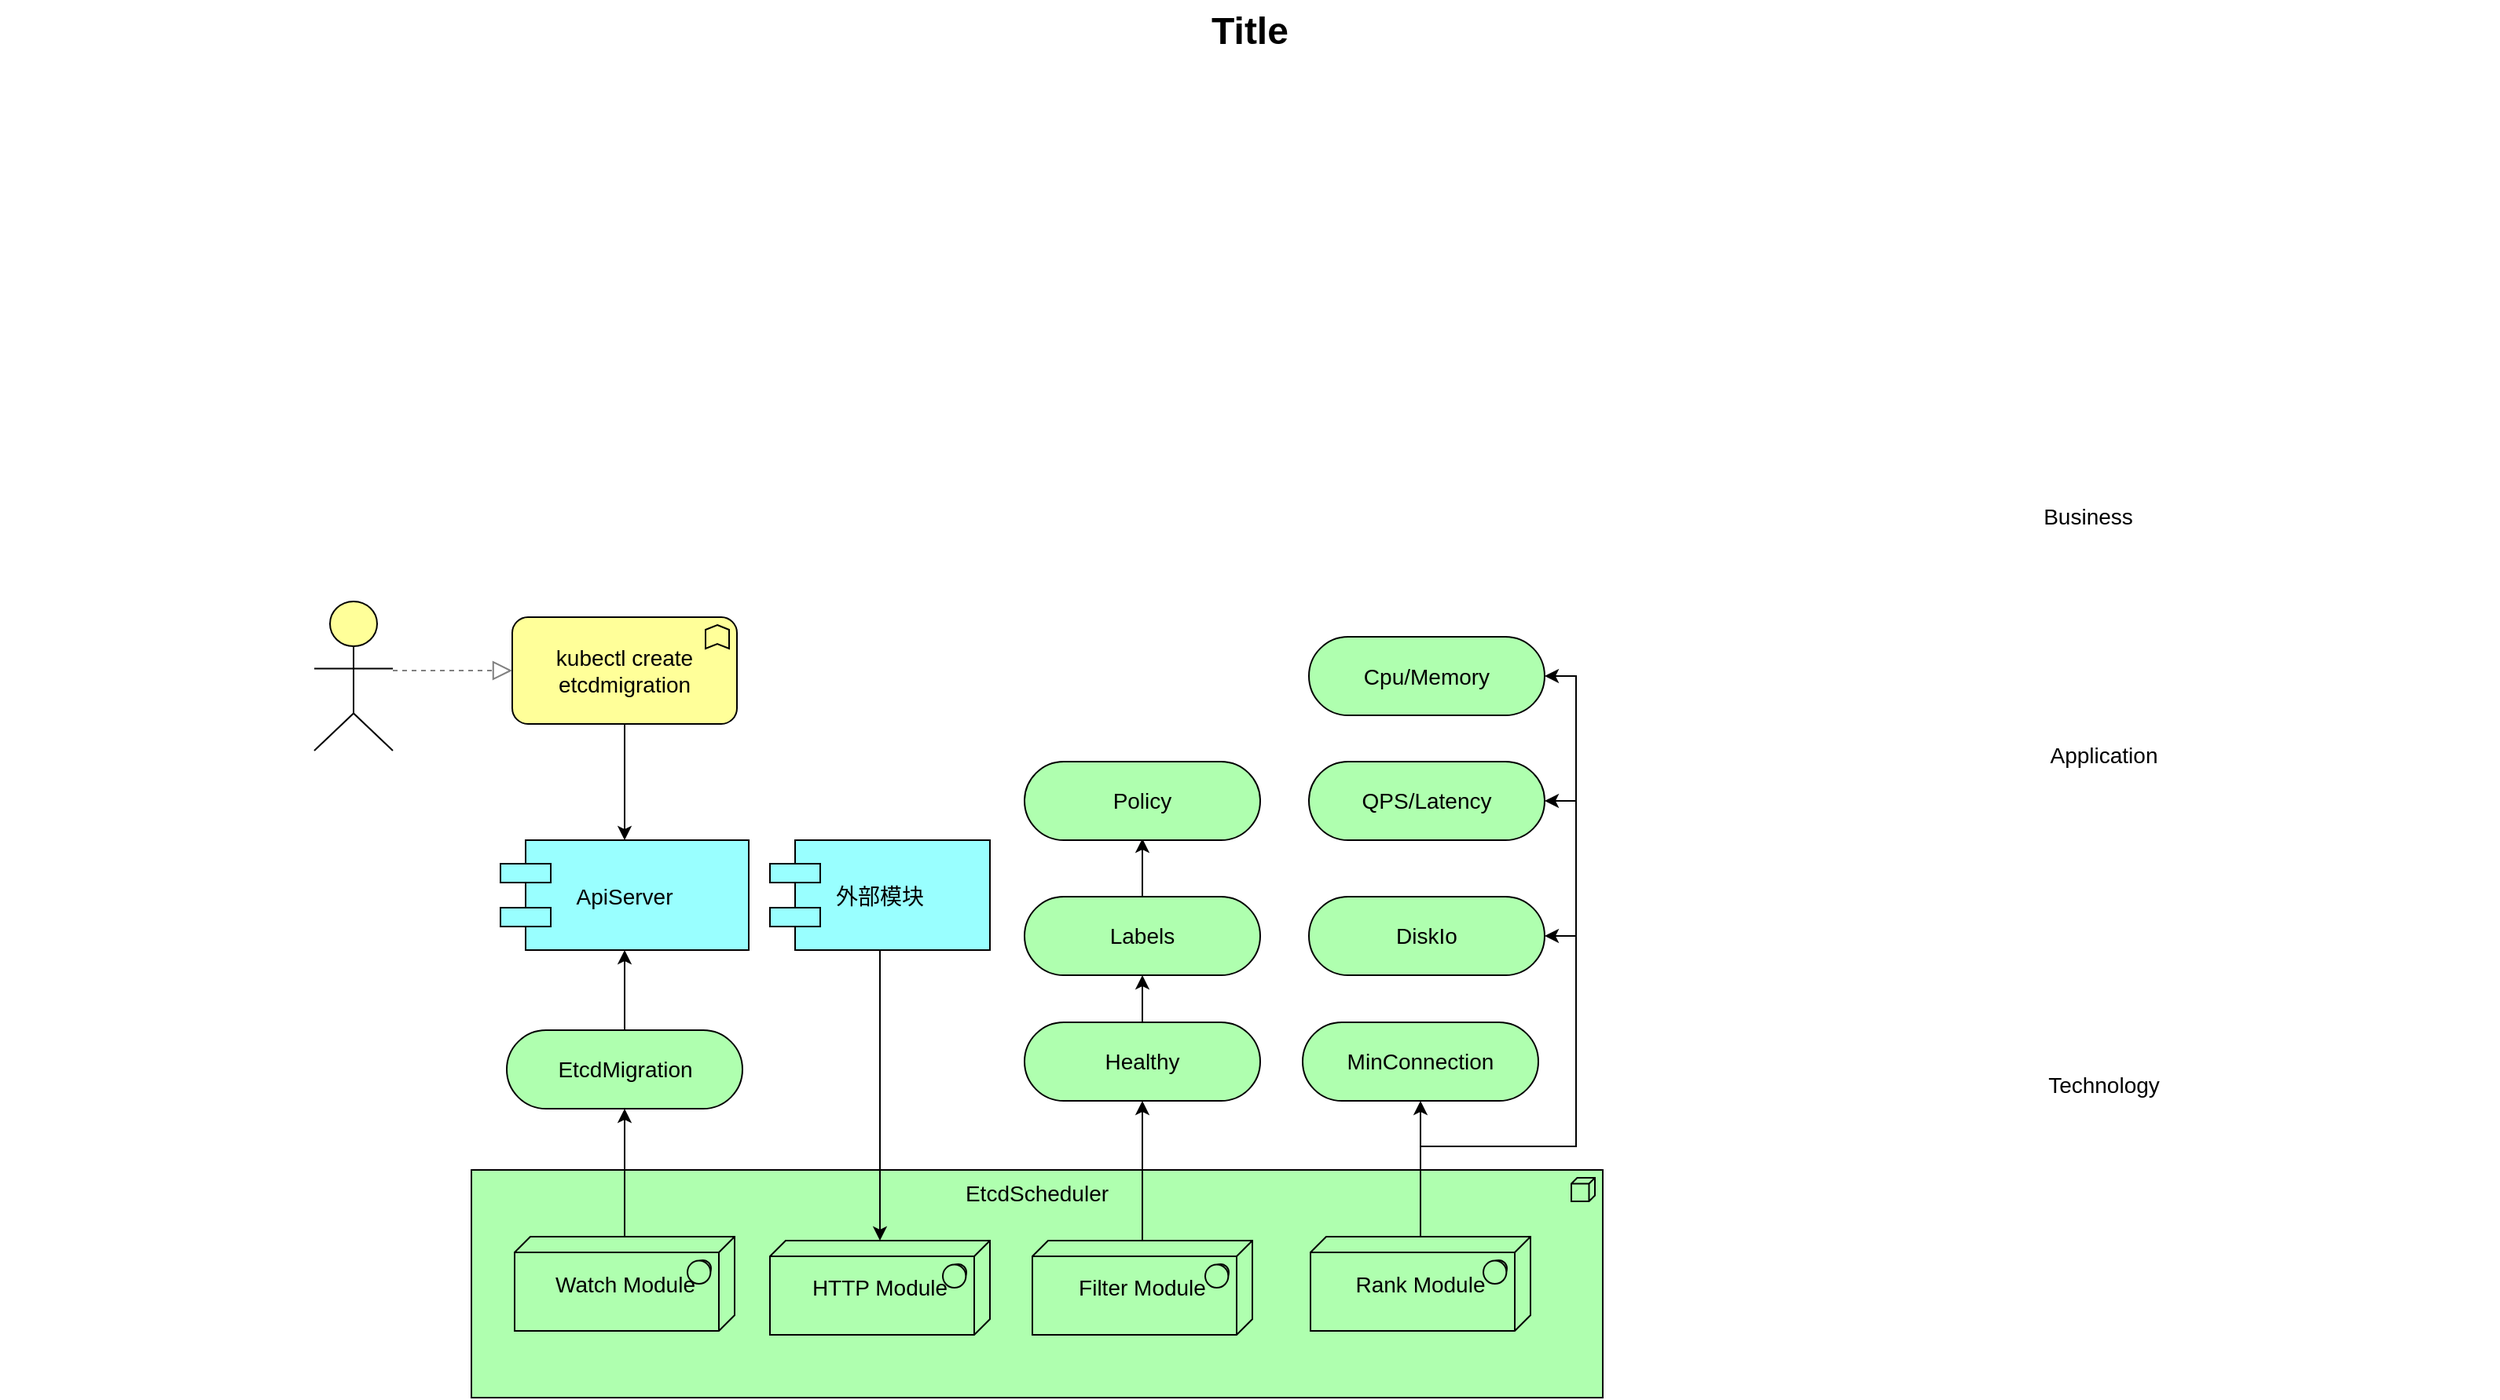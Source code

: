 <mxfile version="12.3.6" type="github" pages="1">
  <diagram id="6I0OCvxSQrVGMHxT2VVA" name="Page-1">
    <mxGraphModel dx="2062" dy="1105" grid="1" gridSize="10" guides="1" tooltips="1" connect="1" arrows="1" fold="1" page="1" pageScale="1" pageWidth="850" pageHeight="1100" math="0" shadow="0">
      <root>
        <mxCell id="0"/>
        <mxCell id="1" parent="0"/>
        <mxCell id="dKdSaXE48SgPbhcamS2K-33" value="EtcdScheduler" style="html=1;whiteSpace=wrap;fillColor=#AFFFAF;shape=mxgraph.archimate3.application;appType=node;archiType=square;fontSize=14;verticalAlign=top;" parent="1" vertex="1">
          <mxGeometry x="350" y="815" width="720" height="145" as="geometry"/>
        </mxCell>
        <mxCell id="PpUPip6HH4SMG-2IEURm-23" style="edgeStyle=orthogonalEdgeStyle;rounded=0;orthogonalLoop=1;jettySize=auto;html=1;entryX=0.5;entryY=1;entryDx=0;entryDy=0;entryPerimeter=0;" parent="1" source="dKdSaXE48SgPbhcamS2K-35" target="PpUPip6HH4SMG-2IEURm-11" edge="1">
          <mxGeometry relative="1" as="geometry"/>
        </mxCell>
        <mxCell id="dKdSaXE48SgPbhcamS2K-35" value="Filter Module" style="html=1;whiteSpace=wrap;fillColor=#AFFFAF;shape=mxgraph.archimate3.tech;techType=sysSw;fontSize=14;" parent="1" vertex="1">
          <mxGeometry x="707" y="860" width="140" height="60" as="geometry"/>
        </mxCell>
        <mxCell id="PpUPip6HH4SMG-2IEURm-32" style="edgeStyle=orthogonalEdgeStyle;rounded=0;orthogonalLoop=1;jettySize=auto;html=1;entryX=0.5;entryY=1;entryDx=0;entryDy=0;entryPerimeter=0;" parent="1" source="dKdSaXE48SgPbhcamS2K-37" target="PpUPip6HH4SMG-2IEURm-15" edge="1">
          <mxGeometry relative="1" as="geometry"/>
        </mxCell>
        <mxCell id="PpUPip6HH4SMG-2IEURm-33" style="edgeStyle=orthogonalEdgeStyle;rounded=0;orthogonalLoop=1;jettySize=auto;html=1;entryX=0;entryY=0;entryDx=150;entryDy=25;entryPerimeter=0;" parent="1" source="dKdSaXE48SgPbhcamS2K-37" target="PpUPip6HH4SMG-2IEURm-27" edge="1">
          <mxGeometry relative="1" as="geometry">
            <Array as="points">
              <mxPoint x="954" y="800"/>
              <mxPoint x="1053" y="800"/>
              <mxPoint x="1053" y="666"/>
            </Array>
          </mxGeometry>
        </mxCell>
        <mxCell id="PpUPip6HH4SMG-2IEURm-35" style="edgeStyle=orthogonalEdgeStyle;rounded=0;orthogonalLoop=1;jettySize=auto;html=1;entryX=0;entryY=0;entryDx=150;entryDy=25;entryPerimeter=0;" parent="1" source="dKdSaXE48SgPbhcamS2K-37" target="PpUPip6HH4SMG-2IEURm-30" edge="1">
          <mxGeometry relative="1" as="geometry">
            <Array as="points">
              <mxPoint x="954" y="800"/>
              <mxPoint x="1053" y="800"/>
              <mxPoint x="1053" y="580"/>
            </Array>
          </mxGeometry>
        </mxCell>
        <mxCell id="PpUPip6HH4SMG-2IEURm-36" style="edgeStyle=orthogonalEdgeStyle;rounded=0;orthogonalLoop=1;jettySize=auto;html=1;entryX=0;entryY=0;entryDx=150;entryDy=25;entryPerimeter=0;" parent="1" source="dKdSaXE48SgPbhcamS2K-37" target="PpUPip6HH4SMG-2IEURm-31" edge="1">
          <mxGeometry relative="1" as="geometry">
            <Array as="points">
              <mxPoint x="954" y="800"/>
              <mxPoint x="1053" y="800"/>
              <mxPoint x="1053" y="501"/>
            </Array>
          </mxGeometry>
        </mxCell>
        <mxCell id="dKdSaXE48SgPbhcamS2K-37" value="Rank Module" style="html=1;whiteSpace=wrap;fillColor=#AFFFAF;shape=mxgraph.archimate3.tech;techType=sysSw;fontSize=14;" parent="1" vertex="1">
          <mxGeometry x="884" y="857.5" width="140" height="60" as="geometry"/>
        </mxCell>
        <mxCell id="PpUPip6HH4SMG-2IEURm-10" style="edgeStyle=orthogonalEdgeStyle;rounded=0;orthogonalLoop=1;jettySize=auto;html=1;entryX=0.5;entryY=1;entryDx=0;entryDy=0;" parent="1" source="dKdSaXE48SgPbhcamS2K-40" target="dKdSaXE48SgPbhcamS2K-47" edge="1">
          <mxGeometry relative="1" as="geometry"/>
        </mxCell>
        <mxCell id="dKdSaXE48SgPbhcamS2K-40" value="EtcdMigration" style="html=1;whiteSpace=wrap;fillColor=#AFFFAF;shape=mxgraph.archimate3.service;fontSize=14;" parent="1" vertex="1">
          <mxGeometry x="372.5" y="726" width="150" height="50" as="geometry"/>
        </mxCell>
        <mxCell id="dKdSaXE48SgPbhcamS2K-47" value="ApiServer" style="shape=component;align=center;fillColor=#99ffff;gradientColor=none;fontSize=14;" parent="1" vertex="1">
          <mxGeometry x="368.5" y="605" width="158" height="70" as="geometry"/>
        </mxCell>
        <mxCell id="PpUPip6HH4SMG-2IEURm-6" style="edgeStyle=orthogonalEdgeStyle;rounded=0;orthogonalLoop=1;jettySize=auto;html=1;" parent="1" source="dKdSaXE48SgPbhcamS2K-54" target="dKdSaXE48SgPbhcamS2K-47" edge="1">
          <mxGeometry relative="1" as="geometry"/>
        </mxCell>
        <mxCell id="dKdSaXE48SgPbhcamS2K-54" value="kubectl create etcdmigration" style="html=1;whiteSpace=wrap;fillColor=#ffff99;shape=mxgraph.archimate3.application;appType=func;archiType=rounded;fontSize=14;" parent="1" vertex="1">
          <mxGeometry x="376" y="463" width="143" height="68" as="geometry"/>
        </mxCell>
        <mxCell id="dKdSaXE48SgPbhcamS2K-58" value="Technology" style="text;html=1;strokeColor=none;fillColor=none;align=center;verticalAlign=middle;whiteSpace=wrap;fontSize=14;" parent="1" vertex="1">
          <mxGeometry x="1269" y="751" width="240" height="20" as="geometry"/>
        </mxCell>
        <mxCell id="dKdSaXE48SgPbhcamS2K-59" value="Application" style="text;html=1;strokeColor=none;fillColor=none;align=center;verticalAlign=middle;whiteSpace=wrap;fontSize=14;" parent="1" vertex="1">
          <mxGeometry x="1269" y="541" width="240" height="20" as="geometry"/>
        </mxCell>
        <mxCell id="dKdSaXE48SgPbhcamS2K-60" value="Business" style="text;html=1;strokeColor=none;fillColor=none;align=center;verticalAlign=middle;whiteSpace=wrap;fontSize=14;" parent="1" vertex="1">
          <mxGeometry x="1259" y="389" width="240" height="20" as="geometry"/>
        </mxCell>
        <mxCell id="dKdSaXE48SgPbhcamS2K-61" style="edgeStyle=elbowEdgeStyle;rounded=1;elbow=vertical;html=1;dashed=1;startSize=10;endArrow=block;endFill=0;endSize=10;jettySize=auto;orthogonalLoop=1;strokeColor=#808080;fontSize=14;" parent="1" source="dKdSaXE48SgPbhcamS2K-62" target="dKdSaXE48SgPbhcamS2K-54" edge="1">
          <mxGeometry relative="1" as="geometry"/>
        </mxCell>
        <mxCell id="dKdSaXE48SgPbhcamS2K-62" value="" style="html=1;whiteSpace=wrap;fillColor=#ffff99;shape=mxgraph.archimate3.actor;fontSize=14;" parent="1" vertex="1">
          <mxGeometry x="250" y="453" width="50" height="95" as="geometry"/>
        </mxCell>
        <mxCell id="dKdSaXE48SgPbhcamS2K-63" value="Title" style="text;strokeColor=none;fillColor=none;html=1;fontSize=24;fontStyle=1;verticalAlign=middle;align=center;" parent="1" vertex="1">
          <mxGeometry x="50" y="70" width="1590" height="40" as="geometry"/>
        </mxCell>
        <mxCell id="PpUPip6HH4SMG-2IEURm-9" style="edgeStyle=orthogonalEdgeStyle;rounded=0;orthogonalLoop=1;jettySize=auto;html=1;entryX=0.5;entryY=1;entryDx=0;entryDy=0;entryPerimeter=0;" parent="1" source="PpUPip6HH4SMG-2IEURm-1" target="dKdSaXE48SgPbhcamS2K-40" edge="1">
          <mxGeometry relative="1" as="geometry"/>
        </mxCell>
        <mxCell id="PpUPip6HH4SMG-2IEURm-1" value="Watch Module" style="html=1;whiteSpace=wrap;fillColor=#AFFFAF;shape=mxgraph.archimate3.tech;techType=sysSw;fontSize=14;" parent="1" vertex="1">
          <mxGeometry x="377.5" y="857.5" width="140" height="60" as="geometry"/>
        </mxCell>
        <mxCell id="PpUPip6HH4SMG-2IEURm-3" value="HTTP Module" style="html=1;whiteSpace=wrap;fillColor=#AFFFAF;shape=mxgraph.archimate3.tech;techType=sysSw;fontSize=14;" parent="1" vertex="1">
          <mxGeometry x="540" y="860" width="140" height="60" as="geometry"/>
        </mxCell>
        <mxCell id="PpUPip6HH4SMG-2IEURm-24" style="edgeStyle=orthogonalEdgeStyle;rounded=0;orthogonalLoop=1;jettySize=auto;html=1;entryX=0.5;entryY=1;entryDx=0;entryDy=0;entryPerimeter=0;" parent="1" source="PpUPip6HH4SMG-2IEURm-11" target="PpUPip6HH4SMG-2IEURm-12" edge="1">
          <mxGeometry relative="1" as="geometry"/>
        </mxCell>
        <mxCell id="PpUPip6HH4SMG-2IEURm-11" value="Healthy" style="html=1;whiteSpace=wrap;fillColor=#AFFFAF;shape=mxgraph.archimate3.service;fontSize=14;" parent="1" vertex="1">
          <mxGeometry x="702" y="721" width="150" height="50" as="geometry"/>
        </mxCell>
        <mxCell id="PpUPip6HH4SMG-2IEURm-25" style="edgeStyle=orthogonalEdgeStyle;rounded=0;orthogonalLoop=1;jettySize=auto;html=1;entryX=0.447;entryY=0.98;entryDx=0;entryDy=0;entryPerimeter=0;" parent="1" source="PpUPip6HH4SMG-2IEURm-12" edge="1">
          <mxGeometry relative="1" as="geometry">
            <mxPoint x="777" y="604" as="targetPoint"/>
          </mxGeometry>
        </mxCell>
        <mxCell id="PpUPip6HH4SMG-2IEURm-12" value="Labels" style="html=1;whiteSpace=wrap;fillColor=#AFFFAF;shape=mxgraph.archimate3.service;fontSize=14;" parent="1" vertex="1">
          <mxGeometry x="702" y="641" width="150" height="50" as="geometry"/>
        </mxCell>
        <mxCell id="PpUPip6HH4SMG-2IEURm-15" value="MinConnection" style="html=1;whiteSpace=wrap;fillColor=#AFFFAF;shape=mxgraph.archimate3.service;fontSize=14;" parent="1" vertex="1">
          <mxGeometry x="879" y="721" width="150" height="50" as="geometry"/>
        </mxCell>
        <mxCell id="PpUPip6HH4SMG-2IEURm-20" value="" style="edgeStyle=orthogonalEdgeStyle;rounded=0;orthogonalLoop=1;jettySize=auto;html=1;entryX=0.5;entryY=0;entryDx=0;entryDy=0;entryPerimeter=0;" parent="1" source="PpUPip6HH4SMG-2IEURm-16" target="PpUPip6HH4SMG-2IEURm-3" edge="1">
          <mxGeometry relative="1" as="geometry">
            <mxPoint x="622" y="755" as="targetPoint"/>
          </mxGeometry>
        </mxCell>
        <mxCell id="PpUPip6HH4SMG-2IEURm-16" value="外部模块" style="shape=component;align=center;fillColor=#99ffff;gradientColor=none;fontSize=14;" parent="1" vertex="1">
          <mxGeometry x="540" y="605" width="140" height="70" as="geometry"/>
        </mxCell>
        <mxCell id="PpUPip6HH4SMG-2IEURm-26" value="Policy" style="html=1;whiteSpace=wrap;fillColor=#AFFFAF;shape=mxgraph.archimate3.service;fontSize=14;" parent="1" vertex="1">
          <mxGeometry x="702" y="555" width="150" height="50" as="geometry"/>
        </mxCell>
        <mxCell id="PpUPip6HH4SMG-2IEURm-27" value="DiskIo" style="html=1;whiteSpace=wrap;fillColor=#AFFFAF;shape=mxgraph.archimate3.service;fontSize=14;" parent="1" vertex="1">
          <mxGeometry x="883" y="641" width="150" height="50" as="geometry"/>
        </mxCell>
        <mxCell id="PpUPip6HH4SMG-2IEURm-30" value="QPS/Latency" style="html=1;whiteSpace=wrap;fillColor=#AFFFAF;shape=mxgraph.archimate3.service;fontSize=14;" parent="1" vertex="1">
          <mxGeometry x="883" y="555" width="150" height="50" as="geometry"/>
        </mxCell>
        <mxCell id="PpUPip6HH4SMG-2IEURm-31" value="Cpu/Memory" style="html=1;whiteSpace=wrap;fillColor=#AFFFAF;shape=mxgraph.archimate3.service;fontSize=14;" parent="1" vertex="1">
          <mxGeometry x="883" y="475.5" width="150" height="50" as="geometry"/>
        </mxCell>
      </root>
    </mxGraphModel>
  </diagram>
</mxfile>
